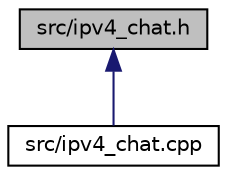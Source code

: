 digraph "src/ipv4_chat.h"
{
 // LATEX_PDF_SIZE
  edge [fontname="Helvetica",fontsize="10",labelfontname="Helvetica",labelfontsize="10"];
  node [fontname="Helvetica",fontsize="10",shape=record];
  Node1 [label="src/ipv4_chat.h",height=0.2,width=0.4,color="black", fillcolor="grey75", style="filled", fontcolor="black",tooltip="Определения классов Network и Chat для работы с UDP чатом по IPv4."];
  Node1 -> Node2 [dir="back",color="midnightblue",fontsize="10",style="solid",fontname="Helvetica"];
  Node2 [label="src/ipv4_chat.cpp",height=0.2,width=0.4,color="black", fillcolor="white", style="filled",URL="$ipv4__chat_8cpp.html",tooltip=" "];
}
